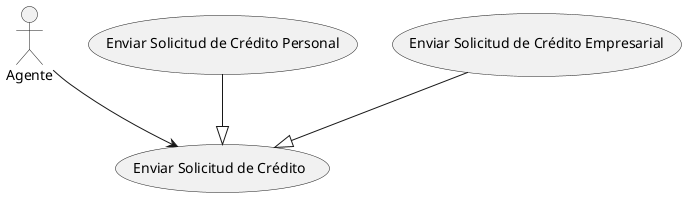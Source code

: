 @startuml

actor "Agente" as ag

  usecase "Enviar Solicitud de Crédito" as env
  usecase "Enviar Solicitud de Crédito Personal" as cp
  usecase "Enviar Solicitud de Crédito Empresarial" as ce

ag-->env
cp--|>env
ce--|>env
@enduml